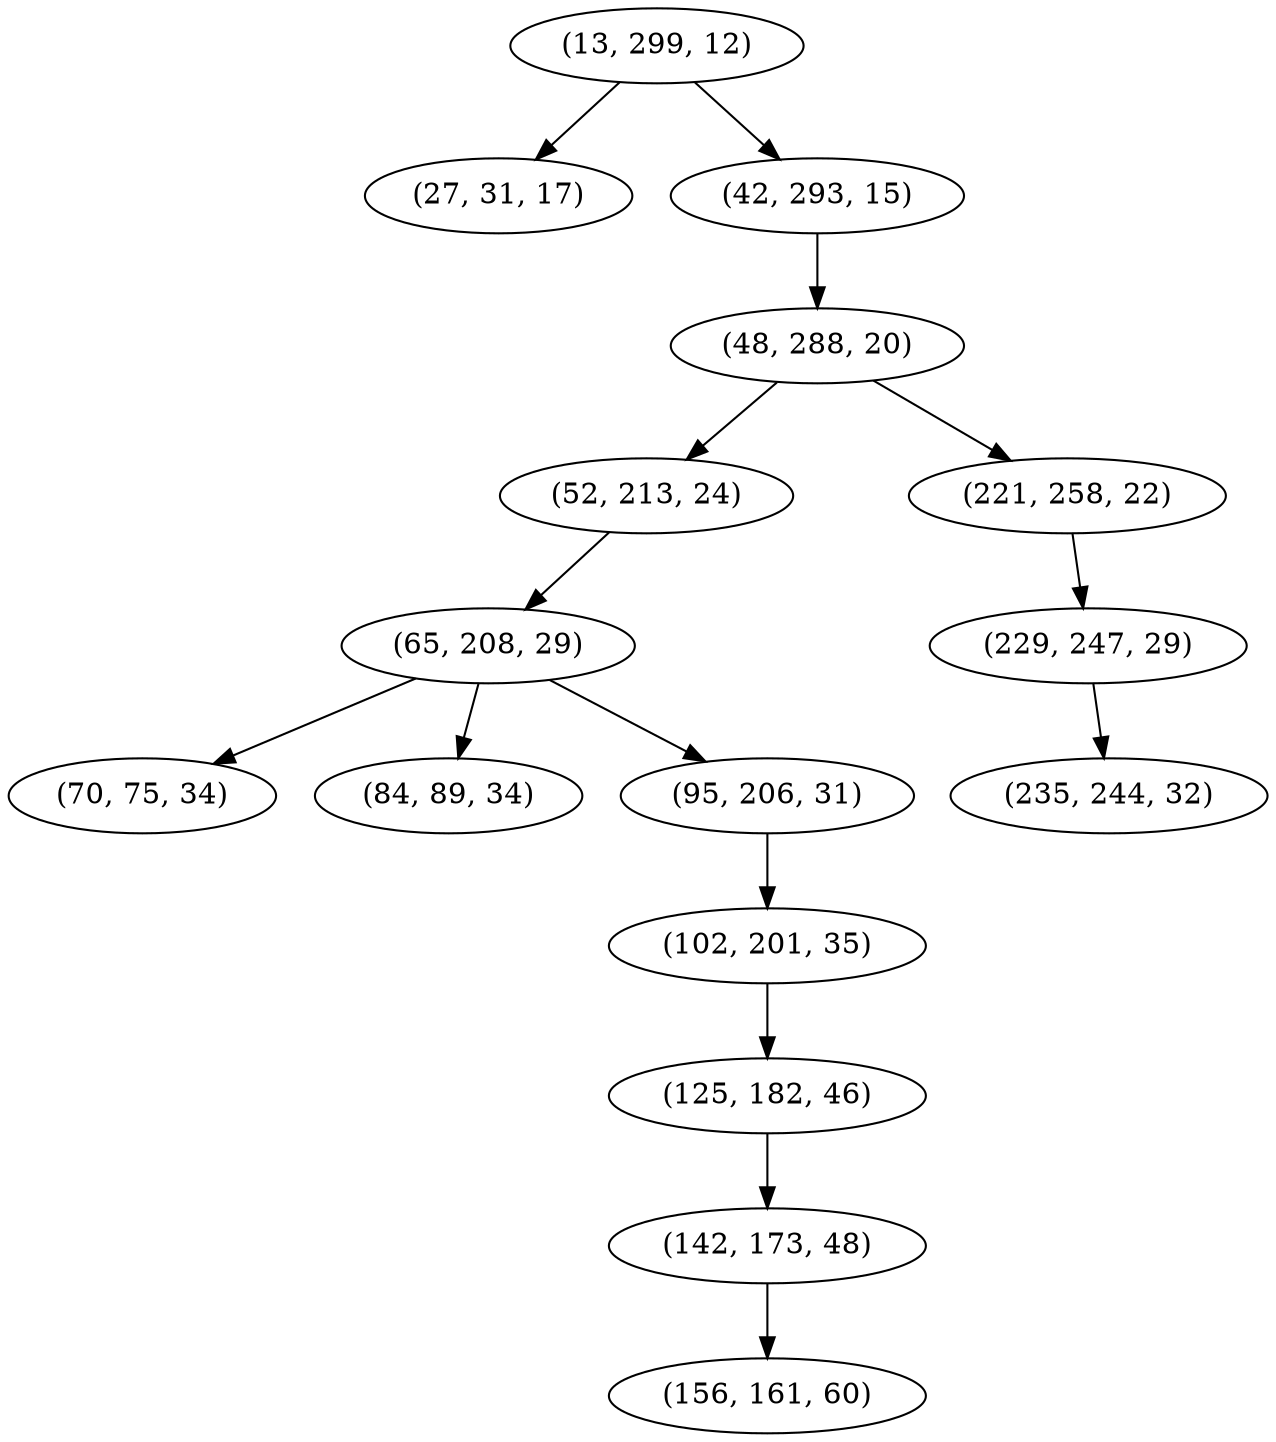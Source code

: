 digraph tree {
    "(13, 299, 12)";
    "(27, 31, 17)";
    "(42, 293, 15)";
    "(48, 288, 20)";
    "(52, 213, 24)";
    "(65, 208, 29)";
    "(70, 75, 34)";
    "(84, 89, 34)";
    "(95, 206, 31)";
    "(102, 201, 35)";
    "(125, 182, 46)";
    "(142, 173, 48)";
    "(156, 161, 60)";
    "(221, 258, 22)";
    "(229, 247, 29)";
    "(235, 244, 32)";
    "(13, 299, 12)" -> "(27, 31, 17)";
    "(13, 299, 12)" -> "(42, 293, 15)";
    "(42, 293, 15)" -> "(48, 288, 20)";
    "(48, 288, 20)" -> "(52, 213, 24)";
    "(48, 288, 20)" -> "(221, 258, 22)";
    "(52, 213, 24)" -> "(65, 208, 29)";
    "(65, 208, 29)" -> "(70, 75, 34)";
    "(65, 208, 29)" -> "(84, 89, 34)";
    "(65, 208, 29)" -> "(95, 206, 31)";
    "(95, 206, 31)" -> "(102, 201, 35)";
    "(102, 201, 35)" -> "(125, 182, 46)";
    "(125, 182, 46)" -> "(142, 173, 48)";
    "(142, 173, 48)" -> "(156, 161, 60)";
    "(221, 258, 22)" -> "(229, 247, 29)";
    "(229, 247, 29)" -> "(235, 244, 32)";
}
